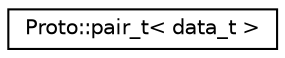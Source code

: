 digraph "Graphical Class Hierarchy"
{
  edge [fontname="Helvetica",fontsize="10",labelfontname="Helvetica",labelfontsize="10"];
  node [fontname="Helvetica",fontsize="10",shape=record];
  rankdir="LR";
  Node0 [label="Proto::pair_t\< data_t \>",height=0.2,width=0.4,color="black", fillcolor="white", style="filled",URL="$structProto_1_1pair__t.html"];
}
